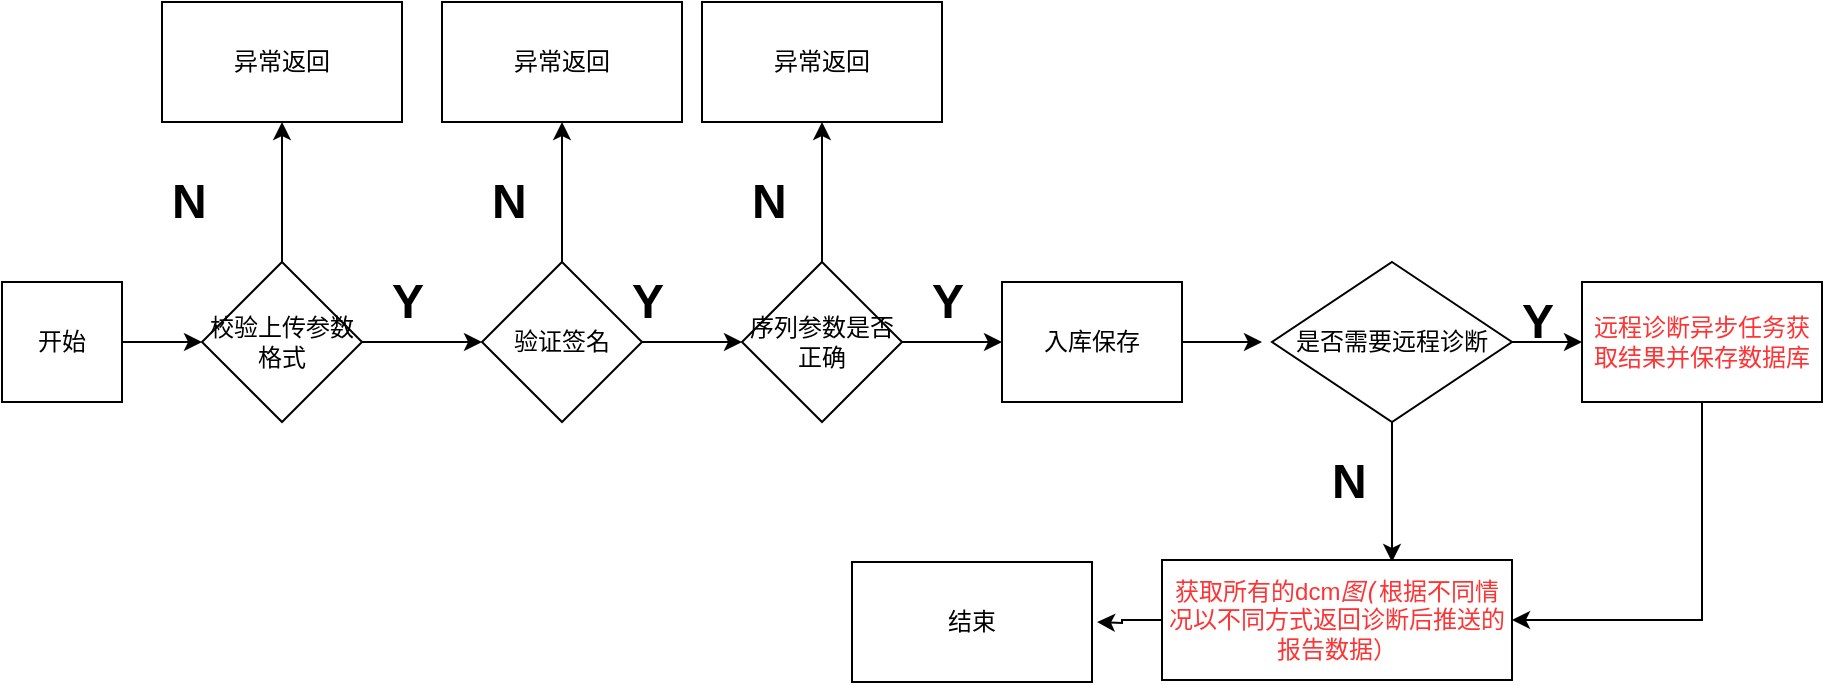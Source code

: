 <mxfile version="22.1.16" type="github">
  <diagram name="第 1 页" id="tiFzKiLhvS5umNf-dTwE">
    <mxGraphModel dx="912" dy="717" grid="1" gridSize="10" guides="1" tooltips="1" connect="1" arrows="1" fold="1" page="1" pageScale="1" pageWidth="827" pageHeight="1169" math="0" shadow="0">
      <root>
        <mxCell id="0" />
        <mxCell id="1" parent="0" />
        <mxCell id="45P3nktugurUnX2vSybm-3" value="" style="edgeStyle=orthogonalEdgeStyle;rounded=0;orthogonalLoop=1;jettySize=auto;html=1;" parent="1" source="45P3nktugurUnX2vSybm-1" target="45P3nktugurUnX2vSybm-4" edge="1">
          <mxGeometry relative="1" as="geometry">
            <mxPoint x="110" y="180" as="targetPoint" />
          </mxGeometry>
        </mxCell>
        <mxCell id="45P3nktugurUnX2vSybm-1" value="开始" style="rounded=0;whiteSpace=wrap;html=1;" parent="1" vertex="1">
          <mxGeometry x="10" y="150" width="60" height="60" as="geometry" />
        </mxCell>
        <mxCell id="45P3nktugurUnX2vSybm-6" value="" style="edgeStyle=orthogonalEdgeStyle;rounded=0;orthogonalLoop=1;jettySize=auto;html=1;" parent="1" source="45P3nktugurUnX2vSybm-4" target="45P3nktugurUnX2vSybm-5" edge="1">
          <mxGeometry relative="1" as="geometry" />
        </mxCell>
        <mxCell id="45P3nktugurUnX2vSybm-10" value="" style="edgeStyle=orthogonalEdgeStyle;rounded=0;orthogonalLoop=1;jettySize=auto;html=1;" parent="1" source="45P3nktugurUnX2vSybm-4" edge="1">
          <mxGeometry relative="1" as="geometry">
            <mxPoint x="250" y="180" as="targetPoint" />
          </mxGeometry>
        </mxCell>
        <mxCell id="45P3nktugurUnX2vSybm-4" value="校验上传参数格式" style="rhombus;whiteSpace=wrap;html=1;" parent="1" vertex="1">
          <mxGeometry x="110" y="140" width="80" height="80" as="geometry" />
        </mxCell>
        <mxCell id="45P3nktugurUnX2vSybm-5" value="异常返回" style="whiteSpace=wrap;html=1;" parent="1" vertex="1">
          <mxGeometry x="90" y="10" width="120" height="60" as="geometry" />
        </mxCell>
        <mxCell id="45P3nktugurUnX2vSybm-12" style="edgeStyle=orthogonalEdgeStyle;rounded=0;orthogonalLoop=1;jettySize=auto;html=1;exitX=1;exitY=0.5;exitDx=0;exitDy=0;" parent="1" source="45P3nktugurUnX2vSybm-11" target="45P3nktugurUnX2vSybm-13" edge="1">
          <mxGeometry relative="1" as="geometry">
            <mxPoint x="360" y="180" as="targetPoint" />
          </mxGeometry>
        </mxCell>
        <mxCell id="45P3nktugurUnX2vSybm-19" style="edgeStyle=orthogonalEdgeStyle;rounded=0;orthogonalLoop=1;jettySize=auto;html=1;exitX=0.5;exitY=0;exitDx=0;exitDy=0;" parent="1" source="45P3nktugurUnX2vSybm-11" edge="1">
          <mxGeometry relative="1" as="geometry">
            <mxPoint x="290" y="70" as="targetPoint" />
          </mxGeometry>
        </mxCell>
        <mxCell id="45P3nktugurUnX2vSybm-11" value="验证签名" style="rhombus;whiteSpace=wrap;html=1;" parent="1" vertex="1">
          <mxGeometry x="250" y="140" width="80" height="80" as="geometry" />
        </mxCell>
        <mxCell id="45P3nktugurUnX2vSybm-21" style="edgeStyle=orthogonalEdgeStyle;rounded=0;orthogonalLoop=1;jettySize=auto;html=1;exitX=0.5;exitY=0;exitDx=0;exitDy=0;entryX=0.5;entryY=1;entryDx=0;entryDy=0;" parent="1" source="45P3nktugurUnX2vSybm-13" target="45P3nktugurUnX2vSybm-23" edge="1">
          <mxGeometry relative="1" as="geometry">
            <mxPoint x="400" y="90" as="targetPoint" />
          </mxGeometry>
        </mxCell>
        <mxCell id="45P3nktugurUnX2vSybm-25" style="edgeStyle=orthogonalEdgeStyle;rounded=0;orthogonalLoop=1;jettySize=auto;html=1;exitX=1;exitY=0.5;exitDx=0;exitDy=0;" parent="1" source="45P3nktugurUnX2vSybm-13" edge="1">
          <mxGeometry relative="1" as="geometry">
            <mxPoint x="510" y="180" as="targetPoint" />
          </mxGeometry>
        </mxCell>
        <mxCell id="45P3nktugurUnX2vSybm-13" value="序列参数是否正确" style="rhombus;whiteSpace=wrap;html=1;" parent="1" vertex="1">
          <mxGeometry x="380" y="140" width="80" height="80" as="geometry" />
        </mxCell>
        <mxCell id="45P3nktugurUnX2vSybm-14" value="&lt;h1&gt;N&lt;/h1&gt;" style="text;html=1;strokeColor=none;fillColor=none;spacing=5;spacingTop=-20;whiteSpace=wrap;overflow=hidden;rounded=0;" parent="1" vertex="1">
          <mxGeometry x="90" y="90" width="50" height="30" as="geometry" />
        </mxCell>
        <mxCell id="45P3nktugurUnX2vSybm-15" value="&lt;h1&gt;N&lt;/h1&gt;" style="text;html=1;strokeColor=none;fillColor=none;spacing=5;spacingTop=-20;whiteSpace=wrap;overflow=hidden;rounded=0;" parent="1" vertex="1">
          <mxGeometry x="250" y="90" width="50" height="30" as="geometry" />
        </mxCell>
        <mxCell id="45P3nktugurUnX2vSybm-16" value="&lt;h1&gt;Y&lt;/h1&gt;" style="text;html=1;strokeColor=none;fillColor=none;spacing=5;spacingTop=-20;whiteSpace=wrap;overflow=hidden;rounded=0;" parent="1" vertex="1">
          <mxGeometry x="200" y="140" width="50" height="30" as="geometry" />
        </mxCell>
        <mxCell id="45P3nktugurUnX2vSybm-17" value="&lt;h1&gt;Y&lt;/h1&gt;" style="text;html=1;strokeColor=none;fillColor=none;spacing=5;spacingTop=-20;whiteSpace=wrap;overflow=hidden;rounded=0;" parent="1" vertex="1">
          <mxGeometry x="320" y="140" width="50" height="30" as="geometry" />
        </mxCell>
        <mxCell id="45P3nktugurUnX2vSybm-20" value="异常返回" style="whiteSpace=wrap;html=1;" parent="1" vertex="1">
          <mxGeometry x="230" y="10" width="120" height="60" as="geometry" />
        </mxCell>
        <mxCell id="45P3nktugurUnX2vSybm-22" value="&lt;h1&gt;N&lt;/h1&gt;" style="text;html=1;strokeColor=none;fillColor=none;spacing=5;spacingTop=-20;whiteSpace=wrap;overflow=hidden;rounded=0;" parent="1" vertex="1">
          <mxGeometry x="380" y="90" width="50" height="30" as="geometry" />
        </mxCell>
        <mxCell id="45P3nktugurUnX2vSybm-23" value="异常返回" style="whiteSpace=wrap;html=1;" parent="1" vertex="1">
          <mxGeometry x="360" y="10" width="120" height="60" as="geometry" />
        </mxCell>
        <mxCell id="45P3nktugurUnX2vSybm-26" value="&lt;h1&gt;Y&lt;/h1&gt;" style="text;html=1;strokeColor=none;fillColor=none;spacing=5;spacingTop=-20;whiteSpace=wrap;overflow=hidden;rounded=0;" parent="1" vertex="1">
          <mxGeometry x="470" y="140" width="50" height="30" as="geometry" />
        </mxCell>
        <mxCell id="45P3nktugurUnX2vSybm-28" style="edgeStyle=orthogonalEdgeStyle;rounded=0;orthogonalLoop=1;jettySize=auto;html=1;exitX=1;exitY=0.5;exitDx=0;exitDy=0;" parent="1" source="45P3nktugurUnX2vSybm-27" edge="1">
          <mxGeometry relative="1" as="geometry">
            <mxPoint x="640" y="180" as="targetPoint" />
          </mxGeometry>
        </mxCell>
        <mxCell id="45P3nktugurUnX2vSybm-27" value="入库保存" style="rounded=0;whiteSpace=wrap;html=1;" parent="1" vertex="1">
          <mxGeometry x="510" y="150" width="90" height="60" as="geometry" />
        </mxCell>
        <mxCell id="45P3nktugurUnX2vSybm-35" style="edgeStyle=orthogonalEdgeStyle;rounded=0;orthogonalLoop=1;jettySize=auto;html=1;exitX=0.5;exitY=1;exitDx=0;exitDy=0;" parent="1" source="45P3nktugurUnX2vSybm-31" edge="1">
          <mxGeometry relative="1" as="geometry">
            <mxPoint x="705" y="290" as="targetPoint" />
          </mxGeometry>
        </mxCell>
        <mxCell id="45P3nktugurUnX2vSybm-40" style="edgeStyle=orthogonalEdgeStyle;rounded=0;orthogonalLoop=1;jettySize=auto;html=1;exitX=1;exitY=0.5;exitDx=0;exitDy=0;" parent="1" source="45P3nktugurUnX2vSybm-31" edge="1">
          <mxGeometry relative="1" as="geometry">
            <mxPoint x="800" y="180" as="targetPoint" />
          </mxGeometry>
        </mxCell>
        <mxCell id="45P3nktugurUnX2vSybm-31" value="是否需要远程诊断" style="rhombus;whiteSpace=wrap;html=1;" parent="1" vertex="1">
          <mxGeometry x="645" y="140" width="120" height="80" as="geometry" />
        </mxCell>
        <mxCell id="45P3nktugurUnX2vSybm-36" style="edgeStyle=orthogonalEdgeStyle;rounded=0;orthogonalLoop=1;jettySize=auto;html=1;exitX=1;exitY=0.5;exitDx=0;exitDy=0;" parent="1" edge="1">
          <mxGeometry relative="1" as="geometry">
            <mxPoint x="750" y="40" as="targetPoint" />
            <mxPoint x="750" y="40" as="sourcePoint" />
          </mxGeometry>
        </mxCell>
        <mxCell id="45P3nktugurUnX2vSybm-43" style="edgeStyle=orthogonalEdgeStyle;rounded=0;orthogonalLoop=1;jettySize=auto;html=1;exitX=0.5;exitY=1;exitDx=0;exitDy=0;entryX=1;entryY=0.5;entryDx=0;entryDy=0;" parent="1" source="45P3nktugurUnX2vSybm-41" target="45P3nktugurUnX2vSybm-42" edge="1">
          <mxGeometry relative="1" as="geometry" />
        </mxCell>
        <mxCell id="45P3nktugurUnX2vSybm-41" value="&lt;span style=&quot;background-color: rgb(255, 255, 255);&quot;&gt;&lt;font color=&quot;#ff3333&quot;&gt;远程诊断异步任务获取结果并保存数据库&lt;/font&gt;&lt;/span&gt;" style="whiteSpace=wrap;html=1;" parent="1" vertex="1">
          <mxGeometry x="800" y="150" width="120" height="60" as="geometry" />
        </mxCell>
        <mxCell id="45P3nktugurUnX2vSybm-49" value="" style="edgeStyle=orthogonalEdgeStyle;rounded=0;orthogonalLoop=1;jettySize=auto;html=1;" parent="1" source="45P3nktugurUnX2vSybm-42" edge="1">
          <mxGeometry relative="1" as="geometry">
            <mxPoint x="557.5" y="320" as="targetPoint" />
          </mxGeometry>
        </mxCell>
        <mxCell id="45P3nktugurUnX2vSybm-42" value="&lt;font color=&quot;#ff3333&quot;&gt;获取所有的dcm&lt;font face=&quot;宋体, monospace&quot;&gt;&lt;i&gt;图(&lt;/i&gt;&lt;/font&gt;&lt;/font&gt;&lt;span style=&quot;color: rgb(255, 51, 51); background-color: rgb(255, 255, 255);&quot;&gt;根据不同情况以不同方式返回诊断后推送的报告数据）&lt;/span&gt;&lt;span style=&quot;background-color: rgb(255, 255, 255);&quot;&gt;&lt;font color=&quot;#ff3333&quot;&gt;&lt;span style=&quot;font-family: 宋体, monospace; font-size: 9pt; font-style: italic;&quot;&gt;&lt;br&gt;&lt;/span&gt;&lt;/font&gt;&lt;/span&gt;" style="rounded=0;whiteSpace=wrap;html=1;" parent="1" vertex="1">
          <mxGeometry x="590" y="289" width="175" height="60" as="geometry" />
        </mxCell>
        <mxCell id="45P3nktugurUnX2vSybm-45" value="&lt;h1&gt;Y&lt;/h1&gt;" style="text;html=1;strokeColor=none;fillColor=none;spacing=5;spacingTop=-20;whiteSpace=wrap;overflow=hidden;rounded=0;" parent="1" vertex="1">
          <mxGeometry x="765" y="150" width="50" height="30" as="geometry" />
        </mxCell>
        <mxCell id="45P3nktugurUnX2vSybm-46" value="&lt;h1&gt;N&lt;/h1&gt;" style="text;html=1;strokeColor=none;fillColor=none;spacing=5;spacingTop=-20;whiteSpace=wrap;overflow=hidden;rounded=0;" parent="1" vertex="1">
          <mxGeometry x="670" y="230" width="50" height="30" as="geometry" />
        </mxCell>
        <mxCell id="45P3nktugurUnX2vSybm-47" style="edgeStyle=orthogonalEdgeStyle;rounded=0;orthogonalLoop=1;jettySize=auto;html=1;exitX=0.5;exitY=1;exitDx=0;exitDy=0;" parent="1" source="45P3nktugurUnX2vSybm-46" target="45P3nktugurUnX2vSybm-46" edge="1">
          <mxGeometry relative="1" as="geometry" />
        </mxCell>
        <mxCell id="45P3nktugurUnX2vSybm-52" value="结束" style="whiteSpace=wrap;html=1;rounded=0;" parent="1" vertex="1">
          <mxGeometry x="435" y="290" width="120" height="60" as="geometry" />
        </mxCell>
      </root>
    </mxGraphModel>
  </diagram>
</mxfile>
